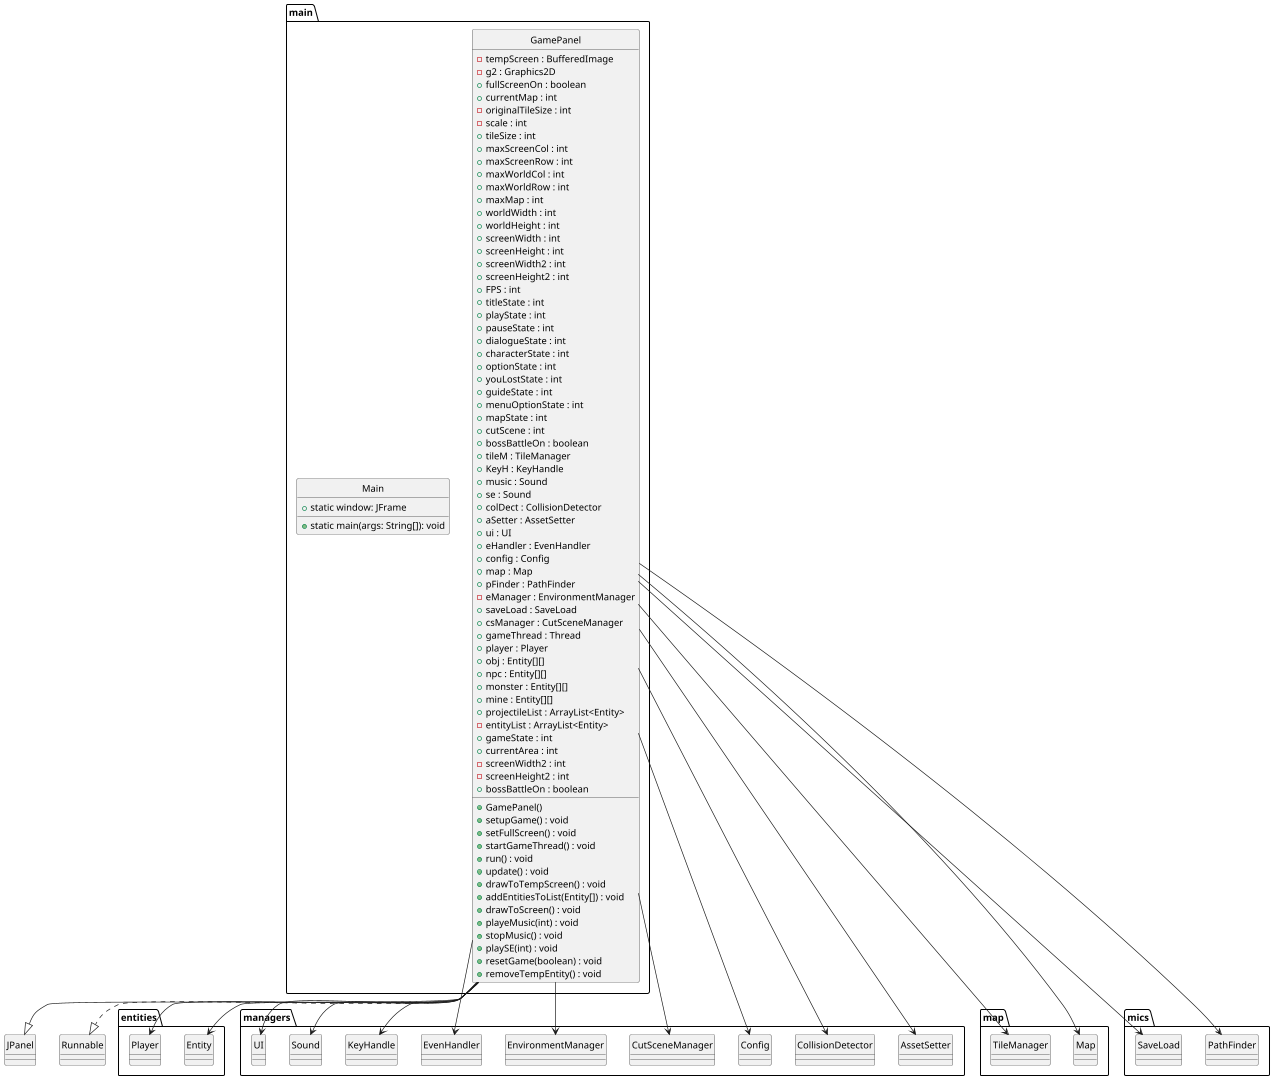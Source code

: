 @startuml "main"
hide circle
scale 1920*1080
package main {
    class GamePanel {
        - tempScreen : BufferedImage
        - g2 : Graphics2D
        + fullScreenOn : boolean
        + currentMap : int
        - originalTileSize : int
        - scale : int
        + tileSize : int
        + maxScreenCol : int
        + maxScreenRow : int
        + maxWorldCol : int
        + maxWorldRow : int
        + maxMap : int
        + worldWidth : int
        + worldHeight : int
        + screenWidth : int
        + screenHeight : int
        + screenWidth2 : int
        + screenHeight2 : int
        + FPS : int
        + titleState : int
        + playState : int
        + pauseState : int
        + dialogueState : int
        + characterState : int
        + optionState : int
        + youLostState : int
        + guideState : int
        + menuOptionState : int
        + mapState : int
        + cutScene : int
        + bossBattleOn : boolean
        + tileM : TileManager
        + KeyH : KeyHandle
        + music : Sound
        + se : Sound
        + colDect : CollisionDetector
        + aSetter : AssetSetter
        + ui : UI
        + eHandler : EvenHandler
        + config : Config
        + map : Map
        + pFinder : PathFinder
        - eManager : EnvironmentManager
        + saveLoad : SaveLoad
        + csManager : CutSceneManager
        + gameThread : Thread
        + player : Player
        + obj : Entity[][]
        + npc : Entity[][]
        + monster : Entity[][]
        + mine : Entity[][]
        + projectileList : ArrayList<Entity>
        - entityList : ArrayList<Entity>
        + gameState : int
        + currentArea : int
        - screenWidth2 : int
        - screenHeight2 : int
        + bossBattleOn : boolean
        
        + GamePanel()
        + setupGame() : void
        + setFullScreen() : void
        + startGameThread() : void
        + run() : void
        + update() : void
        + drawToTempScreen() : void
        + addEntitiesToList(Entity[]) : void
        + drawToScreen() : void
        + playeMusic(int) : void
        + stopMusic() : void
        + playSE(int) : void
        + resetGame(boolean) : void
        + removeTempEntity() : void
    }
    class Main {
        + static window: JFrame
        + static main(args: String[]): void
    }
}
package entities {
    class Entity
    class Player
}
package managers {
    class AssetSetter
    class CollisionDetector
    class Config
    class CutSceneManager
    class EnvironmentManager
    class EvenHandler
    class KeyHandle
    class Sound
    class UI
}
package map {
    class Map
    class TileManager
}
package mics {
    class PathFinder
    class SaveLoad
}

GamePanel --> Entity
GamePanel --> Player
GamePanel --> AssetSetter
GamePanel --> CollisionDetector
GamePanel --> Config
GamePanel --> CutSceneManager
GamePanel --> EnvironmentManager
GamePanel --> EvenHandler
GamePanel --> KeyHandle
GamePanel --> Sound
GamePanel --> UI
GamePanel --> Map
GamePanel --> TileManager
GamePanel --> PathFinder
GamePanel --> SaveLoad
GamePanel --|> JPanel
GamePanel ..|> Runnable
@enduml 


